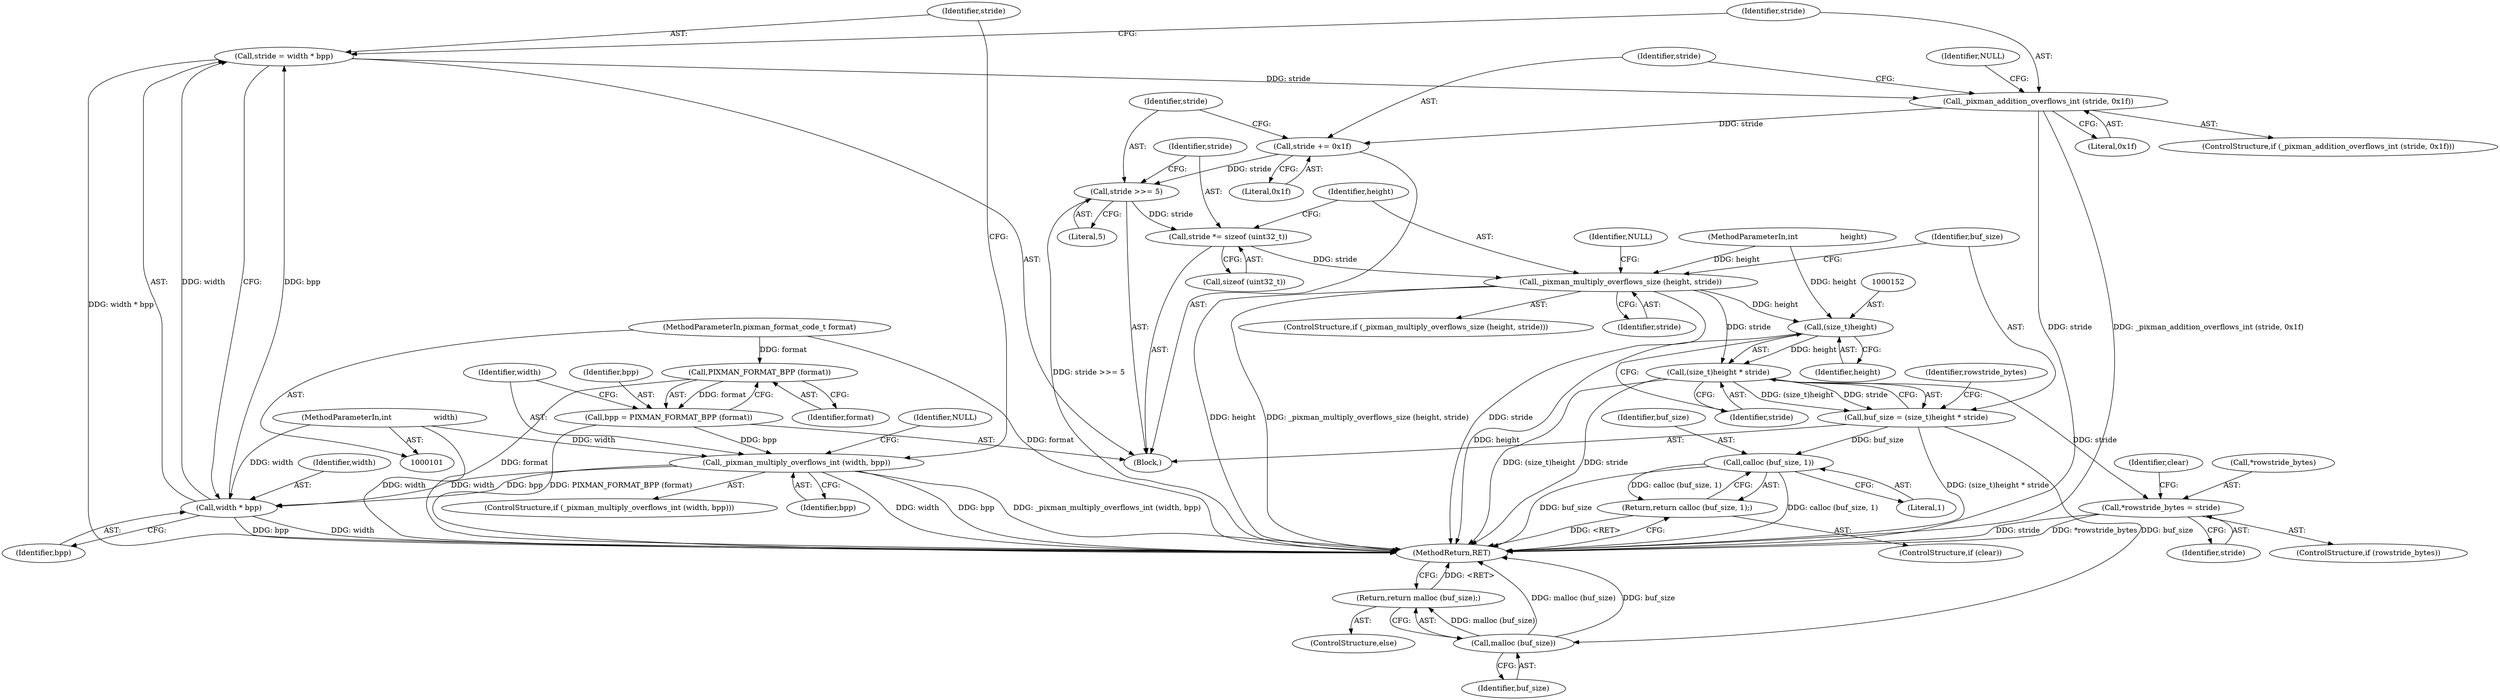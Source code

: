 digraph "0_pixman_857e40f3d2bc2cfb714913e0cd7e6184cf69aca3@API" {
"1000138" [label="(Call,stride *= sizeof (uint32_t))"];
"1000135" [label="(Call,stride >>= 5)"];
"1000132" [label="(Call,stride += 0x1f)"];
"1000127" [label="(Call,_pixman_addition_overflows_int (stride, 0x1f))"];
"1000121" [label="(Call,stride = width * bpp)"];
"1000123" [label="(Call,width * bpp)"];
"1000116" [label="(Call,_pixman_multiply_overflows_int (width, bpp))"];
"1000103" [label="(MethodParameterIn,int                  width)"];
"1000111" [label="(Call,bpp = PIXMAN_FORMAT_BPP (format))"];
"1000113" [label="(Call,PIXMAN_FORMAT_BPP (format))"];
"1000102" [label="(MethodParameterIn,pixman_format_code_t format)"];
"1000143" [label="(Call,_pixman_multiply_overflows_size (height, stride))"];
"1000151" [label="(Call,(size_t)height)"];
"1000150" [label="(Call,(size_t)height * stride)"];
"1000148" [label="(Call,buf_size = (size_t)height * stride)"];
"1000164" [label="(Call,calloc (buf_size, 1))"];
"1000163" [label="(Return,return calloc (buf_size, 1);)"];
"1000169" [label="(Call,malloc (buf_size))"];
"1000168" [label="(Return,return malloc (buf_size);)"];
"1000157" [label="(Call,*rowstride_bytes = stride)"];
"1000133" [label="(Identifier,stride)"];
"1000143" [label="(Call,_pixman_multiply_overflows_size (height, stride))"];
"1000116" [label="(Call,_pixman_multiply_overflows_int (width, bpp))"];
"1000161" [label="(ControlStructure,if (clear))"];
"1000124" [label="(Identifier,width)"];
"1000156" [label="(Identifier,rowstride_bytes)"];
"1000114" [label="(Identifier,format)"];
"1000137" [label="(Literal,5)"];
"1000128" [label="(Identifier,stride)"];
"1000168" [label="(Return,return malloc (buf_size);)"];
"1000150" [label="(Call,(size_t)height * stride)"];
"1000134" [label="(Literal,0x1f)"];
"1000118" [label="(Identifier,bpp)"];
"1000123" [label="(Call,width * bpp)"];
"1000125" [label="(Identifier,bpp)"];
"1000115" [label="(ControlStructure,if (_pixman_multiply_overflows_int (width, bpp)))"];
"1000166" [label="(Literal,1)"];
"1000155" [label="(ControlStructure,if (rowstride_bytes))"];
"1000164" [label="(Call,calloc (buf_size, 1))"];
"1000140" [label="(Call,sizeof (uint32_t))"];
"1000120" [label="(Identifier,NULL)"];
"1000142" [label="(ControlStructure,if (_pixman_multiply_overflows_size (height, stride)))"];
"1000162" [label="(Identifier,clear)"];
"1000129" [label="(Literal,0x1f)"];
"1000171" [label="(MethodReturn,RET)"];
"1000145" [label="(Identifier,stride)"];
"1000138" [label="(Call,stride *= sizeof (uint32_t))"];
"1000157" [label="(Call,*rowstride_bytes = stride)"];
"1000127" [label="(Call,_pixman_addition_overflows_int (stride, 0x1f))"];
"1000126" [label="(ControlStructure,if (_pixman_addition_overflows_int (stride, 0x1f)))"];
"1000144" [label="(Identifier,height)"];
"1000117" [label="(Identifier,width)"];
"1000107" [label="(Block,)"];
"1000135" [label="(Call,stride >>= 5)"];
"1000103" [label="(MethodParameterIn,int                  width)"];
"1000170" [label="(Identifier,buf_size)"];
"1000121" [label="(Call,stride = width * bpp)"];
"1000112" [label="(Identifier,bpp)"];
"1000111" [label="(Call,bpp = PIXMAN_FORMAT_BPP (format))"];
"1000139" [label="(Identifier,stride)"];
"1000158" [label="(Call,*rowstride_bytes)"];
"1000148" [label="(Call,buf_size = (size_t)height * stride)"];
"1000102" [label="(MethodParameterIn,pixman_format_code_t format)"];
"1000113" [label="(Call,PIXMAN_FORMAT_BPP (format))"];
"1000149" [label="(Identifier,buf_size)"];
"1000153" [label="(Identifier,height)"];
"1000163" [label="(Return,return calloc (buf_size, 1);)"];
"1000132" [label="(Call,stride += 0x1f)"];
"1000154" [label="(Identifier,stride)"];
"1000122" [label="(Identifier,stride)"];
"1000147" [label="(Identifier,NULL)"];
"1000160" [label="(Identifier,stride)"];
"1000131" [label="(Identifier,NULL)"];
"1000167" [label="(ControlStructure,else)"];
"1000104" [label="(MethodParameterIn,int                  height)"];
"1000151" [label="(Call,(size_t)height)"];
"1000169" [label="(Call,malloc (buf_size))"];
"1000165" [label="(Identifier,buf_size)"];
"1000136" [label="(Identifier,stride)"];
"1000138" -> "1000107"  [label="AST: "];
"1000138" -> "1000140"  [label="CFG: "];
"1000139" -> "1000138"  [label="AST: "];
"1000140" -> "1000138"  [label="AST: "];
"1000144" -> "1000138"  [label="CFG: "];
"1000135" -> "1000138"  [label="DDG: stride"];
"1000138" -> "1000143"  [label="DDG: stride"];
"1000135" -> "1000107"  [label="AST: "];
"1000135" -> "1000137"  [label="CFG: "];
"1000136" -> "1000135"  [label="AST: "];
"1000137" -> "1000135"  [label="AST: "];
"1000139" -> "1000135"  [label="CFG: "];
"1000135" -> "1000171"  [label="DDG: stride >>= 5"];
"1000132" -> "1000135"  [label="DDG: stride"];
"1000132" -> "1000107"  [label="AST: "];
"1000132" -> "1000134"  [label="CFG: "];
"1000133" -> "1000132"  [label="AST: "];
"1000134" -> "1000132"  [label="AST: "];
"1000136" -> "1000132"  [label="CFG: "];
"1000127" -> "1000132"  [label="DDG: stride"];
"1000127" -> "1000126"  [label="AST: "];
"1000127" -> "1000129"  [label="CFG: "];
"1000128" -> "1000127"  [label="AST: "];
"1000129" -> "1000127"  [label="AST: "];
"1000131" -> "1000127"  [label="CFG: "];
"1000133" -> "1000127"  [label="CFG: "];
"1000127" -> "1000171"  [label="DDG: _pixman_addition_overflows_int (stride, 0x1f)"];
"1000127" -> "1000171"  [label="DDG: stride"];
"1000121" -> "1000127"  [label="DDG: stride"];
"1000121" -> "1000107"  [label="AST: "];
"1000121" -> "1000123"  [label="CFG: "];
"1000122" -> "1000121"  [label="AST: "];
"1000123" -> "1000121"  [label="AST: "];
"1000128" -> "1000121"  [label="CFG: "];
"1000121" -> "1000171"  [label="DDG: width * bpp"];
"1000123" -> "1000121"  [label="DDG: width"];
"1000123" -> "1000121"  [label="DDG: bpp"];
"1000123" -> "1000125"  [label="CFG: "];
"1000124" -> "1000123"  [label="AST: "];
"1000125" -> "1000123"  [label="AST: "];
"1000123" -> "1000171"  [label="DDG: bpp"];
"1000123" -> "1000171"  [label="DDG: width"];
"1000116" -> "1000123"  [label="DDG: width"];
"1000116" -> "1000123"  [label="DDG: bpp"];
"1000103" -> "1000123"  [label="DDG: width"];
"1000116" -> "1000115"  [label="AST: "];
"1000116" -> "1000118"  [label="CFG: "];
"1000117" -> "1000116"  [label="AST: "];
"1000118" -> "1000116"  [label="AST: "];
"1000120" -> "1000116"  [label="CFG: "];
"1000122" -> "1000116"  [label="CFG: "];
"1000116" -> "1000171"  [label="DDG: width"];
"1000116" -> "1000171"  [label="DDG: bpp"];
"1000116" -> "1000171"  [label="DDG: _pixman_multiply_overflows_int (width, bpp)"];
"1000103" -> "1000116"  [label="DDG: width"];
"1000111" -> "1000116"  [label="DDG: bpp"];
"1000103" -> "1000101"  [label="AST: "];
"1000103" -> "1000171"  [label="DDG: width"];
"1000111" -> "1000107"  [label="AST: "];
"1000111" -> "1000113"  [label="CFG: "];
"1000112" -> "1000111"  [label="AST: "];
"1000113" -> "1000111"  [label="AST: "];
"1000117" -> "1000111"  [label="CFG: "];
"1000111" -> "1000171"  [label="DDG: PIXMAN_FORMAT_BPP (format)"];
"1000113" -> "1000111"  [label="DDG: format"];
"1000113" -> "1000114"  [label="CFG: "];
"1000114" -> "1000113"  [label="AST: "];
"1000113" -> "1000171"  [label="DDG: format"];
"1000102" -> "1000113"  [label="DDG: format"];
"1000102" -> "1000101"  [label="AST: "];
"1000102" -> "1000171"  [label="DDG: format"];
"1000143" -> "1000142"  [label="AST: "];
"1000143" -> "1000145"  [label="CFG: "];
"1000144" -> "1000143"  [label="AST: "];
"1000145" -> "1000143"  [label="AST: "];
"1000147" -> "1000143"  [label="CFG: "];
"1000149" -> "1000143"  [label="CFG: "];
"1000143" -> "1000171"  [label="DDG: height"];
"1000143" -> "1000171"  [label="DDG: _pixman_multiply_overflows_size (height, stride)"];
"1000143" -> "1000171"  [label="DDG: stride"];
"1000104" -> "1000143"  [label="DDG: height"];
"1000143" -> "1000151"  [label="DDG: height"];
"1000143" -> "1000150"  [label="DDG: stride"];
"1000151" -> "1000150"  [label="AST: "];
"1000151" -> "1000153"  [label="CFG: "];
"1000152" -> "1000151"  [label="AST: "];
"1000153" -> "1000151"  [label="AST: "];
"1000154" -> "1000151"  [label="CFG: "];
"1000151" -> "1000171"  [label="DDG: height"];
"1000151" -> "1000150"  [label="DDG: height"];
"1000104" -> "1000151"  [label="DDG: height"];
"1000150" -> "1000148"  [label="AST: "];
"1000150" -> "1000154"  [label="CFG: "];
"1000154" -> "1000150"  [label="AST: "];
"1000148" -> "1000150"  [label="CFG: "];
"1000150" -> "1000171"  [label="DDG: (size_t)height"];
"1000150" -> "1000171"  [label="DDG: stride"];
"1000150" -> "1000148"  [label="DDG: (size_t)height"];
"1000150" -> "1000148"  [label="DDG: stride"];
"1000150" -> "1000157"  [label="DDG: stride"];
"1000148" -> "1000107"  [label="AST: "];
"1000149" -> "1000148"  [label="AST: "];
"1000156" -> "1000148"  [label="CFG: "];
"1000148" -> "1000171"  [label="DDG: (size_t)height * stride"];
"1000148" -> "1000164"  [label="DDG: buf_size"];
"1000148" -> "1000169"  [label="DDG: buf_size"];
"1000164" -> "1000163"  [label="AST: "];
"1000164" -> "1000166"  [label="CFG: "];
"1000165" -> "1000164"  [label="AST: "];
"1000166" -> "1000164"  [label="AST: "];
"1000163" -> "1000164"  [label="CFG: "];
"1000164" -> "1000171"  [label="DDG: calloc (buf_size, 1)"];
"1000164" -> "1000171"  [label="DDG: buf_size"];
"1000164" -> "1000163"  [label="DDG: calloc (buf_size, 1)"];
"1000163" -> "1000161"  [label="AST: "];
"1000171" -> "1000163"  [label="CFG: "];
"1000163" -> "1000171"  [label="DDG: <RET>"];
"1000169" -> "1000168"  [label="AST: "];
"1000169" -> "1000170"  [label="CFG: "];
"1000170" -> "1000169"  [label="AST: "];
"1000168" -> "1000169"  [label="CFG: "];
"1000169" -> "1000171"  [label="DDG: malloc (buf_size)"];
"1000169" -> "1000171"  [label="DDG: buf_size"];
"1000169" -> "1000168"  [label="DDG: malloc (buf_size)"];
"1000168" -> "1000167"  [label="AST: "];
"1000171" -> "1000168"  [label="CFG: "];
"1000168" -> "1000171"  [label="DDG: <RET>"];
"1000157" -> "1000155"  [label="AST: "];
"1000157" -> "1000160"  [label="CFG: "];
"1000158" -> "1000157"  [label="AST: "];
"1000160" -> "1000157"  [label="AST: "];
"1000162" -> "1000157"  [label="CFG: "];
"1000157" -> "1000171"  [label="DDG: stride"];
"1000157" -> "1000171"  [label="DDG: *rowstride_bytes"];
}
